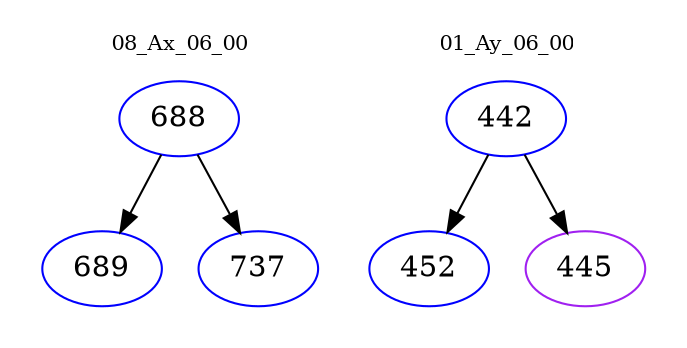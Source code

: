 digraph{
subgraph cluster_0 {
color = white
label = "08_Ax_06_00";
fontsize=10;
T0_688 [label="688", color="blue"]
T0_688 -> T0_689 [color="black"]
T0_689 [label="689", color="blue"]
T0_688 -> T0_737 [color="black"]
T0_737 [label="737", color="blue"]
}
subgraph cluster_1 {
color = white
label = "01_Ay_06_00";
fontsize=10;
T1_442 [label="442", color="blue"]
T1_442 -> T1_452 [color="black"]
T1_452 [label="452", color="blue"]
T1_442 -> T1_445 [color="black"]
T1_445 [label="445", color="purple"]
}
}
